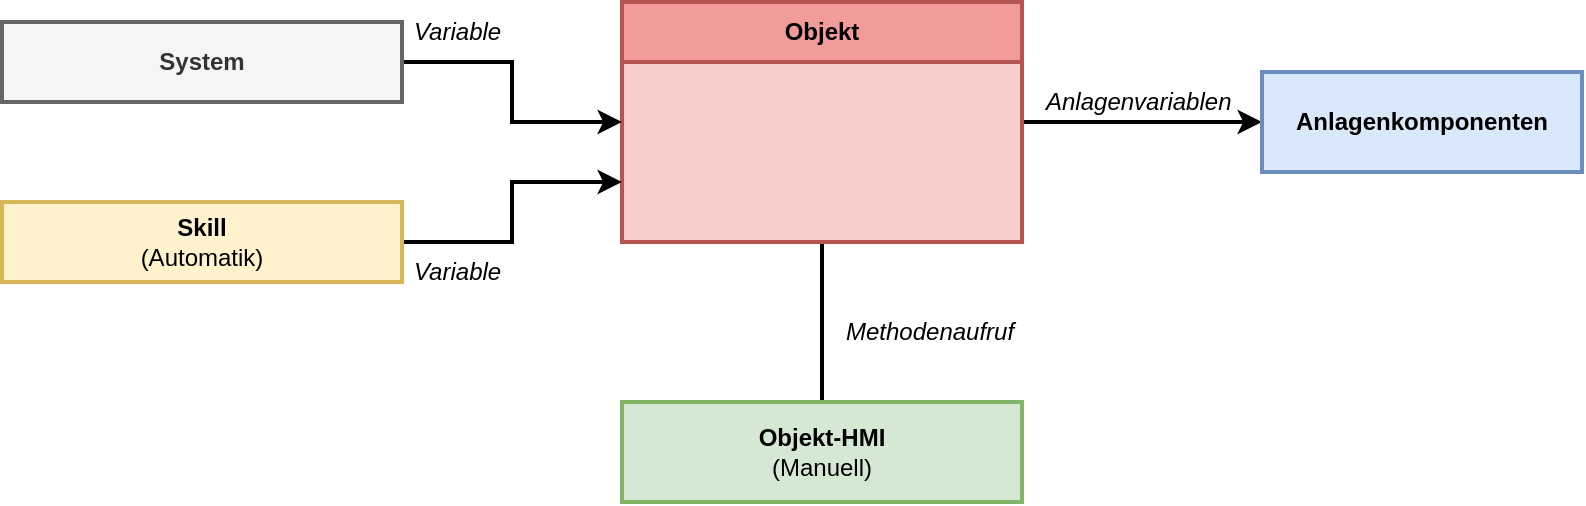 <mxfile version="24.8.0">
  <diagram name="Seite-1" id="fv_HQAsKsb0qnhL53NkM">
    <mxGraphModel dx="1232" dy="1131" grid="1" gridSize="10" guides="1" tooltips="1" connect="1" arrows="1" fold="1" page="1" pageScale="1" pageWidth="827" pageHeight="1169" math="0" shadow="0">
      <root>
        <mxCell id="0" />
        <mxCell id="1" parent="0" />
        <mxCell id="YAd8zielS8CChIVlYhs5-4" style="edgeStyle=orthogonalEdgeStyle;rounded=0;orthogonalLoop=1;jettySize=auto;html=1;entryX=0.5;entryY=0;entryDx=0;entryDy=0;endArrow=none;endFill=0;strokeWidth=2;" edge="1" parent="1" source="YAd8zielS8CChIVlYhs5-1" target="YAd8zielS8CChIVlYhs5-3">
          <mxGeometry relative="1" as="geometry" />
        </mxCell>
        <mxCell id="YAd8zielS8CChIVlYhs5-6" style="edgeStyle=orthogonalEdgeStyle;rounded=0;orthogonalLoop=1;jettySize=auto;html=1;entryX=0;entryY=0.5;entryDx=0;entryDy=0;endArrow=classic;endFill=1;strokeWidth=2;" edge="1" parent="1" source="YAd8zielS8CChIVlYhs5-1" target="YAd8zielS8CChIVlYhs5-5">
          <mxGeometry relative="1" as="geometry" />
        </mxCell>
        <mxCell id="YAd8zielS8CChIVlYhs5-1" value="" style="rounded=0;whiteSpace=wrap;html=1;fillColor=#f8cecc;strokeColor=#b85450;strokeWidth=2;" vertex="1" parent="1">
          <mxGeometry x="320" y="280" width="200" height="120" as="geometry" />
        </mxCell>
        <mxCell id="YAd8zielS8CChIVlYhs5-2" value="&lt;b&gt;Objekt&lt;/b&gt;" style="rounded=0;whiteSpace=wrap;html=1;fillColor=#F19C99;strokeColor=#b85450;strokeWidth=2;" vertex="1" parent="1">
          <mxGeometry x="320" y="280" width="200" height="30" as="geometry" />
        </mxCell>
        <mxCell id="YAd8zielS8CChIVlYhs5-3" value="Objekt-HMI&lt;div&gt;&lt;span style=&quot;font-weight: normal;&quot;&gt;(Manuell)&lt;/span&gt;&lt;/div&gt;" style="rounded=0;whiteSpace=wrap;html=1;fillColor=#d5e8d4;strokeColor=#82b366;strokeWidth=2;fontStyle=1" vertex="1" parent="1">
          <mxGeometry x="320" y="480" width="200" height="50" as="geometry" />
        </mxCell>
        <mxCell id="YAd8zielS8CChIVlYhs5-5" value="Anlagenkomponenten" style="rounded=0;whiteSpace=wrap;html=1;fillColor=#dae8fc;strokeColor=#6c8ebf;fontStyle=1;strokeWidth=2;" vertex="1" parent="1">
          <mxGeometry x="640" y="315" width="160" height="50" as="geometry" />
        </mxCell>
        <mxCell id="YAd8zielS8CChIVlYhs5-10" style="edgeStyle=orthogonalEdgeStyle;rounded=0;orthogonalLoop=1;jettySize=auto;html=1;strokeWidth=2;" edge="1" parent="1" source="YAd8zielS8CChIVlYhs5-7" target="YAd8zielS8CChIVlYhs5-1">
          <mxGeometry relative="1" as="geometry" />
        </mxCell>
        <mxCell id="YAd8zielS8CChIVlYhs5-7" value="System" style="rounded=0;whiteSpace=wrap;html=1;fillColor=#f5f5f5;fontColor=#333333;strokeColor=#666666;fontStyle=1;strokeWidth=2;" vertex="1" parent="1">
          <mxGeometry x="10" y="290" width="200" height="40" as="geometry" />
        </mxCell>
        <mxCell id="YAd8zielS8CChIVlYhs5-9" style="edgeStyle=orthogonalEdgeStyle;rounded=0;orthogonalLoop=1;jettySize=auto;html=1;entryX=0;entryY=0.75;entryDx=0;entryDy=0;strokeWidth=2;" edge="1" parent="1" source="YAd8zielS8CChIVlYhs5-8" target="YAd8zielS8CChIVlYhs5-1">
          <mxGeometry relative="1" as="geometry" />
        </mxCell>
        <mxCell id="YAd8zielS8CChIVlYhs5-8" value="Skill&lt;div&gt;&lt;span style=&quot;font-weight: normal;&quot;&gt;(Automatik)&lt;/span&gt;&lt;/div&gt;" style="rounded=0;whiteSpace=wrap;html=1;fillColor=#fff2cc;strokeColor=#d6b656;fontStyle=1;strokeWidth=2;" vertex="1" parent="1">
          <mxGeometry x="10" y="380" width="200" height="40" as="geometry" />
        </mxCell>
        <mxCell id="YAd8zielS8CChIVlYhs5-12" value="Methodenaufruf" style="text;html=1;align=left;verticalAlign=middle;whiteSpace=wrap;rounded=0;fontStyle=2" vertex="1" parent="1">
          <mxGeometry x="430" y="430" width="110" height="30" as="geometry" />
        </mxCell>
        <mxCell id="YAd8zielS8CChIVlYhs5-13" value="&lt;div&gt;Variable&lt;/div&gt;" style="text;html=1;align=left;verticalAlign=middle;whiteSpace=wrap;rounded=0;fontStyle=2" vertex="1" parent="1">
          <mxGeometry x="214" y="400" width="110" height="30" as="geometry" />
        </mxCell>
        <mxCell id="YAd8zielS8CChIVlYhs5-14" value="&lt;div&gt;Variable&lt;/div&gt;" style="text;html=1;align=left;verticalAlign=middle;whiteSpace=wrap;rounded=0;fontStyle=2" vertex="1" parent="1">
          <mxGeometry x="214" y="280" width="110" height="30" as="geometry" />
        </mxCell>
        <mxCell id="YAd8zielS8CChIVlYhs5-15" value="Anlagenvariablen" style="text;html=1;align=left;verticalAlign=middle;whiteSpace=wrap;rounded=0;fontStyle=2" vertex="1" parent="1">
          <mxGeometry x="530" y="315" width="110" height="30" as="geometry" />
        </mxCell>
      </root>
    </mxGraphModel>
  </diagram>
</mxfile>
